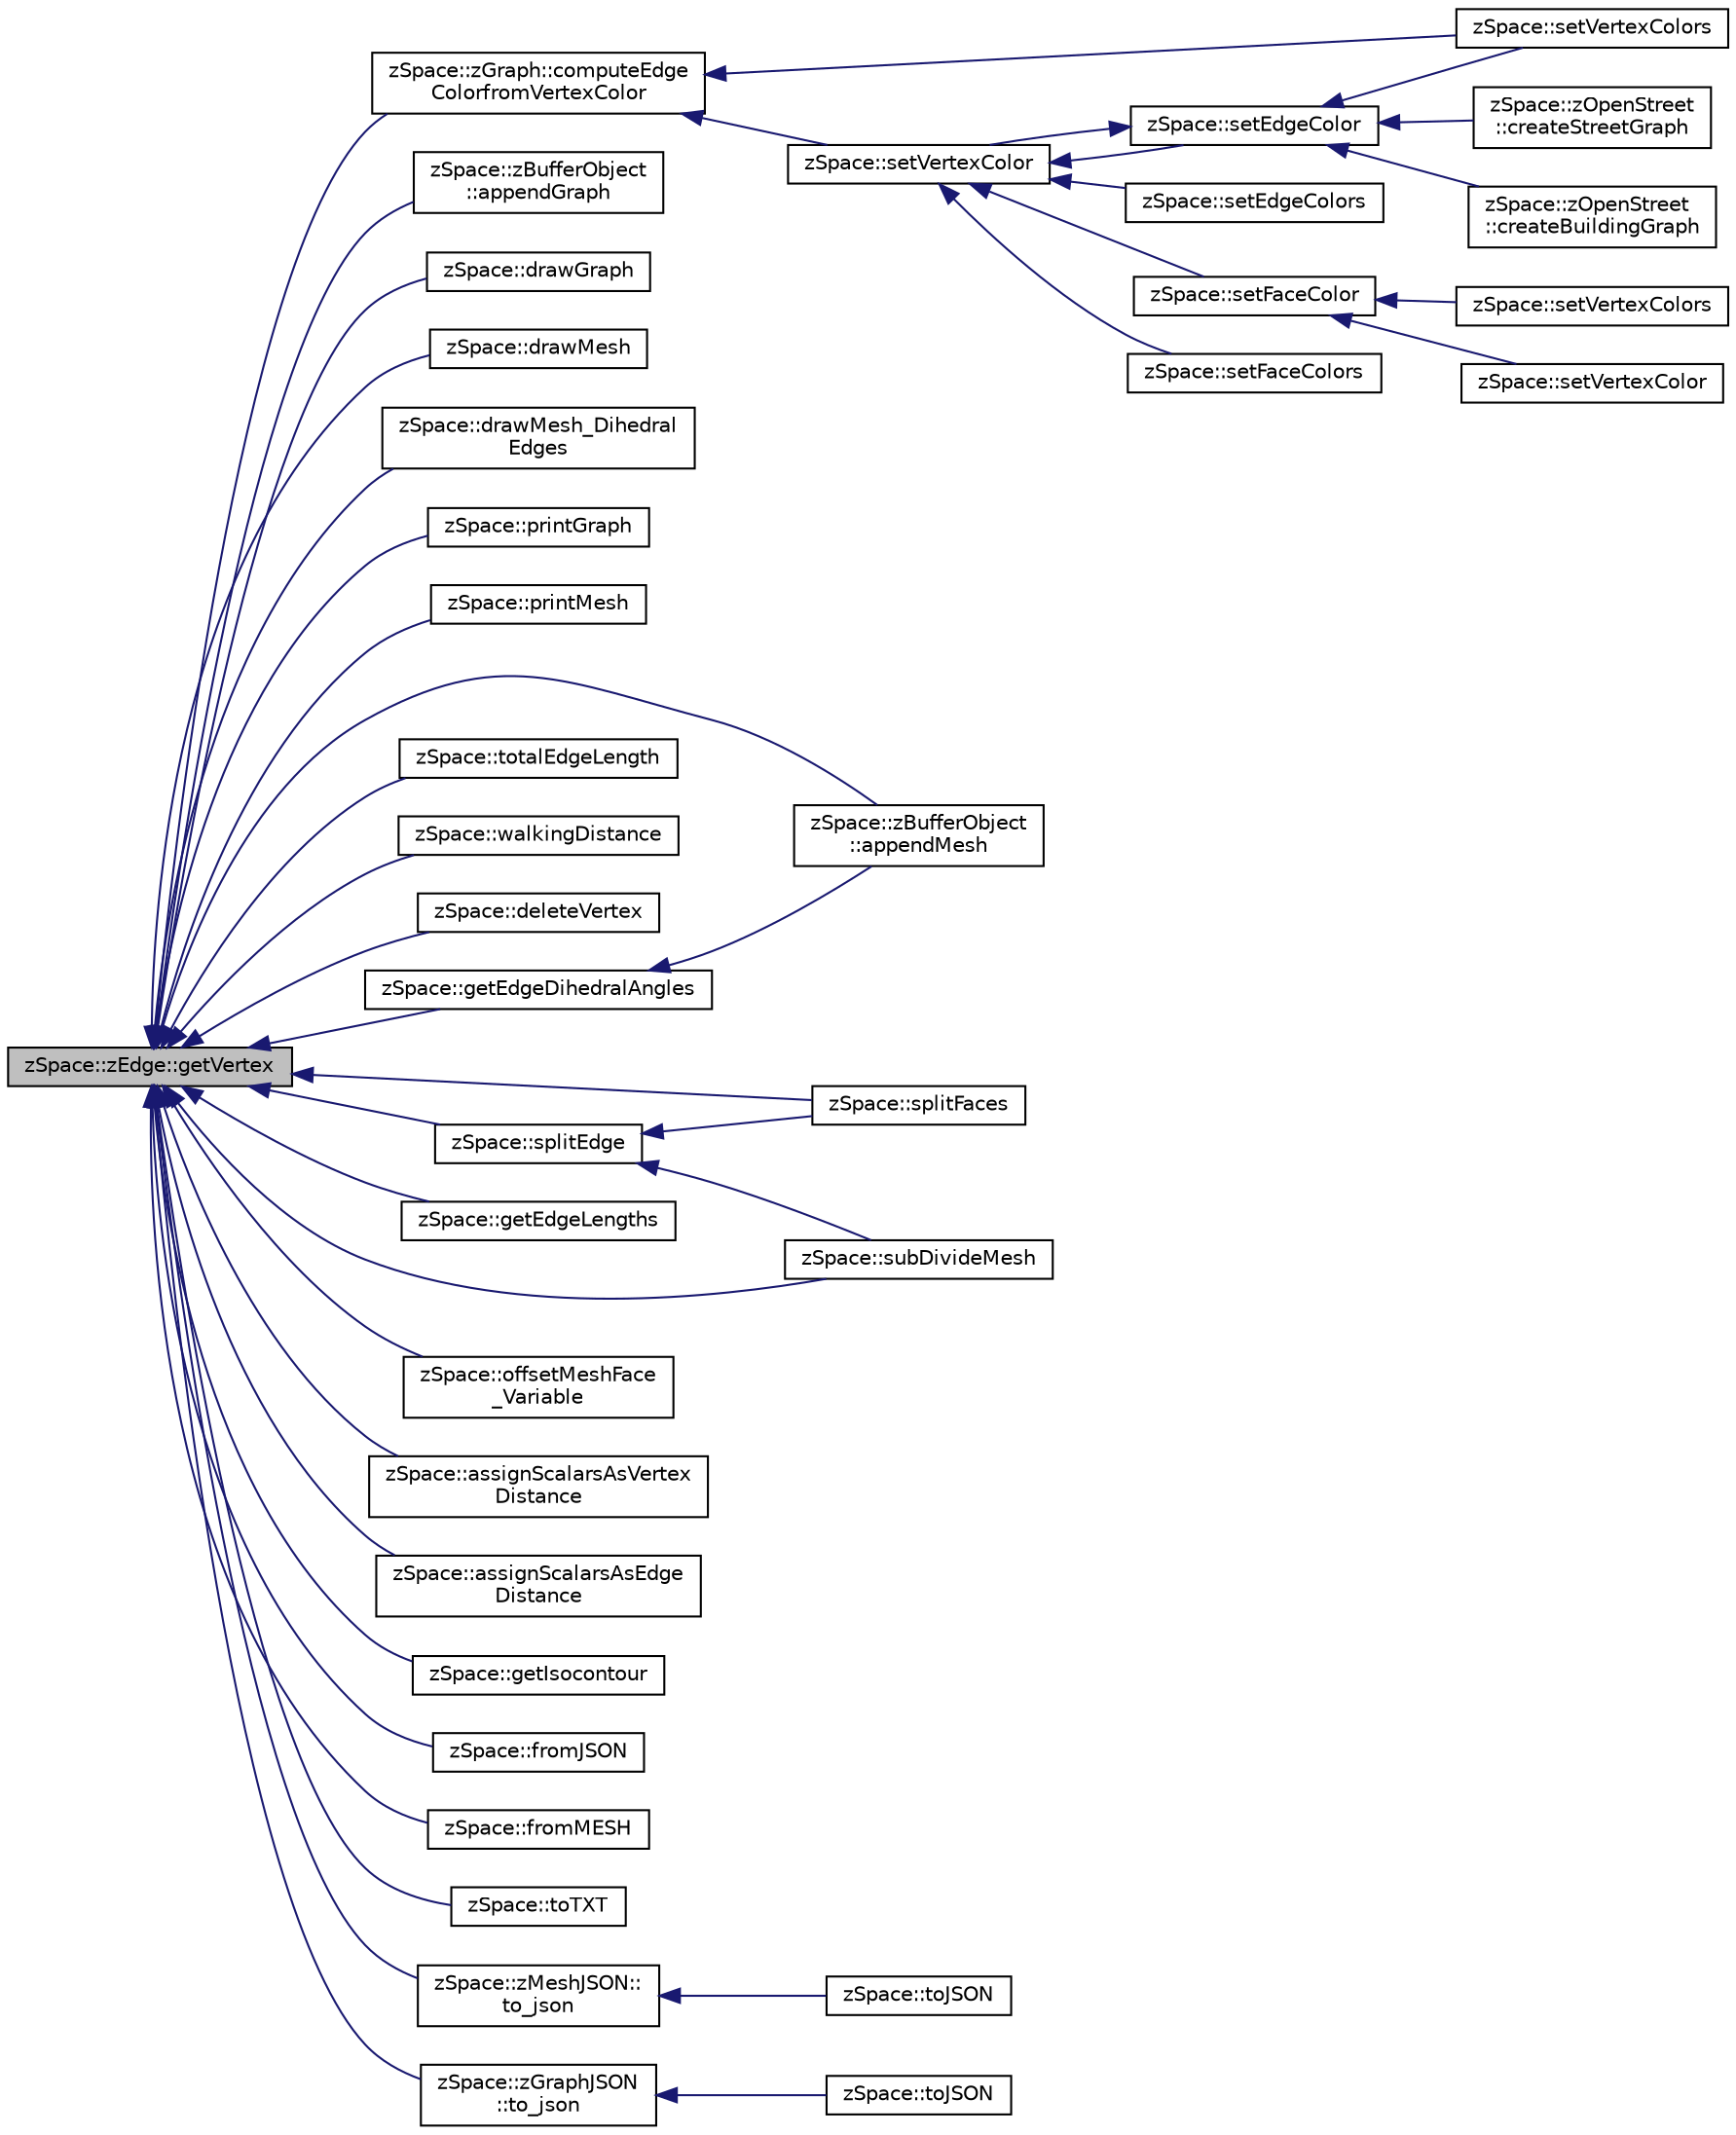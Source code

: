 digraph "zSpace::zEdge::getVertex"
{
  edge [fontname="Helvetica",fontsize="10",labelfontname="Helvetica",labelfontsize="10"];
  node [fontname="Helvetica",fontsize="10",shape=record];
  rankdir="LR";
  Node254 [label="zSpace::zEdge::getVertex",height=0.2,width=0.4,color="black", fillcolor="grey75", style="filled", fontcolor="black"];
  Node254 -> Node255 [dir="back",color="midnightblue",fontsize="10",style="solid",fontname="Helvetica"];
  Node255 [label="zSpace::zBufferObject\l::appendMesh",height=0.2,width=0.4,color="black", fillcolor="white", style="filled",URL="$classz_space_1_1z_buffer_object.html#ac5e8e4b2d6a21dbf4e59ed55a8b8bc58",tooltip="This method appends zMesh to the buffer. "];
  Node254 -> Node256 [dir="back",color="midnightblue",fontsize="10",style="solid",fontname="Helvetica"];
  Node256 [label="zSpace::zBufferObject\l::appendGraph",height=0.2,width=0.4,color="black", fillcolor="white", style="filled",URL="$classz_space_1_1z_buffer_object.html#a435dffa7c25389e962ea22c0278707ec",tooltip="This method appends zGraph to the buffer. "];
  Node254 -> Node257 [dir="back",color="midnightblue",fontsize="10",style="solid",fontname="Helvetica"];
  Node257 [label="zSpace::drawGraph",height=0.2,width=0.4,color="black", fillcolor="white", style="filled",URL="$group__z_display_utilities.html#ga19e4aa1b12bc2b30484025feecb7554c",tooltip="This method displays the zGraph. "];
  Node254 -> Node258 [dir="back",color="midnightblue",fontsize="10",style="solid",fontname="Helvetica"];
  Node258 [label="zSpace::drawMesh",height=0.2,width=0.4,color="black", fillcolor="white", style="filled",URL="$group__z_display_utilities.html#ga0f440b9ebfe50b06cbbbcadb465bb080",tooltip="This method displays the zMesh. "];
  Node254 -> Node259 [dir="back",color="midnightblue",fontsize="10",style="solid",fontname="Helvetica"];
  Node259 [label="zSpace::drawMesh_Dihedral\lEdges",height=0.2,width=0.4,color="black", fillcolor="white", style="filled",URL="$group__z_display_utilities.html#ga97fe00f10c314c725e8b314a87c12803",tooltip="This method displays the dihedral edges of a mesh above the input angle threshold. "];
  Node254 -> Node260 [dir="back",color="midnightblue",fontsize="10",style="solid",fontname="Helvetica"];
  Node260 [label="zSpace::printGraph",height=0.2,width=0.4,color="black", fillcolor="white", style="filled",URL="$group__z_print_utilities.html#ga96cf7a290a07af957dbe1740993c721d",tooltip="This method prints graph data to the console. "];
  Node254 -> Node261 [dir="back",color="midnightblue",fontsize="10",style="solid",fontname="Helvetica"];
  Node261 [label="zSpace::printMesh",height=0.2,width=0.4,color="black", fillcolor="white", style="filled",URL="$group__z_print_utilities.html#ga24820d178bfefb22bc7bf22a3945bb6f",tooltip="This method prints mesh data to the console. "];
  Node254 -> Node262 [dir="back",color="midnightblue",fontsize="10",style="solid",fontname="Helvetica"];
  Node262 [label="zSpace::zGraph::computeEdge\lColorfromVertexColor",height=0.2,width=0.4,color="black", fillcolor="white", style="filled",URL="$classz_space_1_1z_graph.html#a9d24b6ca7f58c16f1284671797267f21",tooltip="This method computes the Edge colors based on the vertex colors. "];
  Node262 -> Node263 [dir="back",color="midnightblue",fontsize="10",style="solid",fontname="Helvetica"];
  Node263 [label="zSpace::setVertexColor",height=0.2,width=0.4,color="black", fillcolor="white", style="filled",URL="$group__z_graph_utilities.html#ga7cd47e65d56a0587e3ca4babd1c233e3",tooltip="This method sets vertex color of all the vertices to the input color. "];
  Node263 -> Node264 [dir="back",color="midnightblue",fontsize="10",style="solid",fontname="Helvetica"];
  Node264 [label="zSpace::setEdgeColor",height=0.2,width=0.4,color="black", fillcolor="white", style="filled",URL="$group__z_graph_utilities.html#ga2ef9ee7a2c33012bc55bc2592fa6ffdb",tooltip="This method sets edge color of all the edges to the input color. "];
  Node264 -> Node265 [dir="back",color="midnightblue",fontsize="10",style="solid",fontname="Helvetica"];
  Node265 [label="zSpace::zOpenStreet\l::createStreetGraph",height=0.2,width=0.4,color="black", fillcolor="white", style="filled",URL="$classz_space_1_1z_open_street.html#a904bd1ba411b9cc0b439f06c409386b9",tooltip="This method creates the street graph from the OSM data. "];
  Node264 -> Node266 [dir="back",color="midnightblue",fontsize="10",style="solid",fontname="Helvetica"];
  Node266 [label="zSpace::zOpenStreet\l::createBuildingGraph",height=0.2,width=0.4,color="black", fillcolor="white", style="filled",URL="$classz_space_1_1z_open_street.html#a1c815f333ca41c75227a60c76db85884",tooltip="This method creates the building graph from the OSM data. "];
  Node264 -> Node263 [dir="back",color="midnightblue",fontsize="10",style="solid",fontname="Helvetica"];
  Node264 -> Node267 [dir="back",color="midnightblue",fontsize="10",style="solid",fontname="Helvetica"];
  Node267 [label="zSpace::setVertexColors",height=0.2,width=0.4,color="black", fillcolor="white", style="filled",URL="$group__z_graph_utilities.html#gaa088392382ec3b36cc77066a4392349c",tooltip="This method sets vertex color of all the vertices with the input color contatiner. "];
  Node263 -> Node268 [dir="back",color="midnightblue",fontsize="10",style="solid",fontname="Helvetica"];
  Node268 [label="zSpace::setEdgeColors",height=0.2,width=0.4,color="black", fillcolor="white", style="filled",URL="$group__z_graph_utilities.html#ga3aa9b12c327be41d5cd6400e8a64aa4d",tooltip="This method sets edge color of all the vertices with the input color contatiner. "];
  Node263 -> Node269 [dir="back",color="midnightblue",fontsize="10",style="solid",fontname="Helvetica"];
  Node269 [label="zSpace::setFaceColor",height=0.2,width=0.4,color="black", fillcolor="white", style="filled",URL="$group__z_mesh_utilities.html#ga3dc508ddd0979a3c05704b3a5f8c724e",tooltip="This method sets face color of all the faces to the input color. "];
  Node269 -> Node270 [dir="back",color="midnightblue",fontsize="10",style="solid",fontname="Helvetica"];
  Node270 [label="zSpace::setVertexColor",height=0.2,width=0.4,color="black", fillcolor="white", style="filled",URL="$group__z_mesh_utilities.html#ga350a2d9332ce16b822a5169320a789a9"];
  Node269 -> Node271 [dir="back",color="midnightblue",fontsize="10",style="solid",fontname="Helvetica"];
  Node271 [label="zSpace::setVertexColors",height=0.2,width=0.4,color="black", fillcolor="white", style="filled",URL="$group__z_mesh_utilities.html#ga7eea2e4cbed233677f01622bbb290ba7",tooltip="This method sets vertex color of all the vertices with the input color contatiner. "];
  Node263 -> Node272 [dir="back",color="midnightblue",fontsize="10",style="solid",fontname="Helvetica"];
  Node272 [label="zSpace::setFaceColors",height=0.2,width=0.4,color="black", fillcolor="white", style="filled",URL="$group__z_mesh_utilities.html#ga46a15e7c994f4fb6a25f8e7cd111e536",tooltip="This method sets face color of all the faces to the input color contatiner. "];
  Node262 -> Node267 [dir="back",color="midnightblue",fontsize="10",style="solid",fontname="Helvetica"];
  Node254 -> Node273 [dir="back",color="midnightblue",fontsize="10",style="solid",fontname="Helvetica"];
  Node273 [label="zSpace::totalEdgeLength",height=0.2,width=0.4,color="black", fillcolor="white", style="filled",URL="$group__z_graph_utilities.html#ga35460aaad2c88df17da9be878dcc72f4",tooltip="This method returns the total edge length of the graph. "];
  Node254 -> Node274 [dir="back",color="midnightblue",fontsize="10",style="solid",fontname="Helvetica"];
  Node274 [label="zSpace::walkingDistance",height=0.2,width=0.4,color="black", fillcolor="white", style="filled",URL="$group__z_graph_utilities.html#gafd378ff769dac616752ca4857a82d9f5"];
  Node254 -> Node275 [dir="back",color="midnightblue",fontsize="10",style="solid",fontname="Helvetica"];
  Node275 [label="zSpace::deleteVertex",height=0.2,width=0.4,color="black", fillcolor="white", style="filled",URL="$group__z_mesh_modifiers.html#ga5890a69c67d5749099678ef906c7278c",tooltip="This method deletes the zMesh vertices given in the input vertex list. "];
  Node254 -> Node276 [dir="back",color="midnightblue",fontsize="10",style="solid",fontname="Helvetica"];
  Node276 [label="zSpace::splitEdge",height=0.2,width=0.4,color="black", fillcolor="white", style="filled",URL="$group__z_mesh_modifiers.html#ga2259376b4c9c7cebc97c491574a47e24",tooltip="This method splits an edge and inserts a vertex along the edge at the input factor. "];
  Node276 -> Node277 [dir="back",color="midnightblue",fontsize="10",style="solid",fontname="Helvetica"];
  Node277 [label="zSpace::splitFaces",height=0.2,width=0.4,color="black", fillcolor="white", style="filled",URL="$group__z_mesh_modifiers.html#gaeda022d590a10b38c94e75bc0e278d80",tooltip="This method splits a set of edges and faces of a mesh in a continuous manner. "];
  Node276 -> Node278 [dir="back",color="midnightblue",fontsize="10",style="solid",fontname="Helvetica"];
  Node278 [label="zSpace::subDivideMesh",height=0.2,width=0.4,color="black", fillcolor="white", style="filled",URL="$group__z_mesh_modifiers.html#gaaa9902fbf3ac2600afbf54335c286760",tooltip="This method subdivides all the faces and edges of the mesh. "];
  Node254 -> Node277 [dir="back",color="midnightblue",fontsize="10",style="solid",fontname="Helvetica"];
  Node254 -> Node278 [dir="back",color="midnightblue",fontsize="10",style="solid",fontname="Helvetica"];
  Node254 -> Node279 [dir="back",color="midnightblue",fontsize="10",style="solid",fontname="Helvetica"];
  Node279 [label="zSpace::getEdgeLengths",height=0.2,width=0.4,color="black", fillcolor="white", style="filled",URL="$group__z_mesh_utilities.html#ga2079033806dcb822adcd8d9e6e92ae45",tooltip="This method computes the lengths of the edges of a zMesh. "];
  Node254 -> Node280 [dir="back",color="midnightblue",fontsize="10",style="solid",fontname="Helvetica"];
  Node280 [label="zSpace::getEdgeDihedralAngles",height=0.2,width=0.4,color="black", fillcolor="white", style="filled",URL="$group__z_mesh_utilities.html#gaf531920d8d86c1c508bec8c71d5d9954",tooltip="This method computes the dihedral angle per edge of zMesh. "];
  Node280 -> Node255 [dir="back",color="midnightblue",fontsize="10",style="solid",fontname="Helvetica"];
  Node254 -> Node281 [dir="back",color="midnightblue",fontsize="10",style="solid",fontname="Helvetica"];
  Node281 [label="zSpace::offsetMeshFace\l_Variable",height=0.2,width=0.4,color="black", fillcolor="white", style="filled",URL="$group__z_mesh_utilities.html#ga2d1e96823d5ddafb0c578999217416f5",tooltip="This method returns the vartiable offset positions of a polygon of the input mesh. "];
  Node254 -> Node282 [dir="back",color="midnightblue",fontsize="10",style="solid",fontname="Helvetica"];
  Node282 [label="zSpace::assignScalarsAsVertex\lDistance",height=0.2,width=0.4,color="black", fillcolor="white", style="filled",URL="$group__z_scalar_field2_d_utilities.html#gac93eff7601d89235a608cd8886078bcf",tooltip="This method creates a vertex distance Field from the input mesh vertex positions. ..."];
  Node254 -> Node283 [dir="back",color="midnightblue",fontsize="10",style="solid",fontname="Helvetica"];
  Node283 [label="zSpace::assignScalarsAsEdge\lDistance",height=0.2,width=0.4,color="black", fillcolor="white", style="filled",URL="$group__z_scalar_field2_d_utilities.html#gafedda5c1bbae225132fbd221a3fd7e42",tooltip="This method creates a edge distance Field from the input mesh. "];
  Node254 -> Node284 [dir="back",color="midnightblue",fontsize="10",style="solid",fontname="Helvetica"];
  Node284 [label="zSpace::getIsocontour",height=0.2,width=0.4,color="black", fillcolor="white", style="filled",URL="$group__z_scalar_field2_d_utilities.html#ga6e47ed2966a60fe23fd026823eabac51",tooltip="This method creates a isocontour graph from the input field mesh at the given field threshold..."];
  Node254 -> Node285 [dir="back",color="midnightblue",fontsize="10",style="solid",fontname="Helvetica"];
  Node285 [label="zSpace::fromJSON",height=0.2,width=0.4,color="black", fillcolor="white", style="filled",URL="$group__z_i_o___mesh.html#gad2f07c6da97272b61502c6fab57d83b0",tooltip="This method imports zMesh from a JSON file format using JSON Modern Library. "];
  Node254 -> Node286 [dir="back",color="midnightblue",fontsize="10",style="solid",fontname="Helvetica"];
  Node286 [label="zSpace::fromMESH",height=0.2,width=0.4,color="black", fillcolor="white", style="filled",URL="$group__z_i_o___graph.html#gaf0c07f18c8822ecfe7fc06304527d209",tooltip="This method creates zGraph from a input zMesh. "];
  Node254 -> Node287 [dir="back",color="midnightblue",fontsize="10",style="solid",fontname="Helvetica"];
  Node287 [label="zSpace::toTXT",height=0.2,width=0.4,color="black", fillcolor="white", style="filled",URL="$group__z_i_o___graph.html#ga6578d361dabd565a48e2093a80e6f8b6",tooltip="This method exports zGraph to a TXT file format. "];
  Node254 -> Node288 [dir="back",color="midnightblue",fontsize="10",style="solid",fontname="Helvetica"];
  Node288 [label="zSpace::zMeshJSON::\lto_json",height=0.2,width=0.4,color="black", fillcolor="white", style="filled",URL="$classz_space_1_1z_mesh_j_s_o_n.html#a2f9c901ed11d790ecec40f3ca6ea4a17",tooltip="This method creates the JSON file from the input zMesh using JSON Modern Library. ..."];
  Node288 -> Node289 [dir="back",color="midnightblue",fontsize="10",style="solid",fontname="Helvetica"];
  Node289 [label="zSpace::toJSON",height=0.2,width=0.4,color="black", fillcolor="white", style="filled",URL="$group__z_i_o___mesh.html#ga6fccda275363a86353d2750673122d6f",tooltip="This method exports zMesh to a JSON file format using JSON Modern Library. "];
  Node254 -> Node290 [dir="back",color="midnightblue",fontsize="10",style="solid",fontname="Helvetica"];
  Node290 [label="zSpace::zGraphJSON\l::to_json",height=0.2,width=0.4,color="black", fillcolor="white", style="filled",URL="$classz_space_1_1z_graph_j_s_o_n.html#a0325de934ba660bfda600cd91beafc6c",tooltip="This method creates the JSON file from the input zGraph using JSON Modern Library. "];
  Node290 -> Node291 [dir="back",color="midnightblue",fontsize="10",style="solid",fontname="Helvetica"];
  Node291 [label="zSpace::toJSON",height=0.2,width=0.4,color="black", fillcolor="white", style="filled",URL="$group__z_i_o___graph.html#gac49cfef1063731952f6decc21775c747",tooltip="This method exports zGraph to a JSON file format using JSON Modern Library. "];
}

